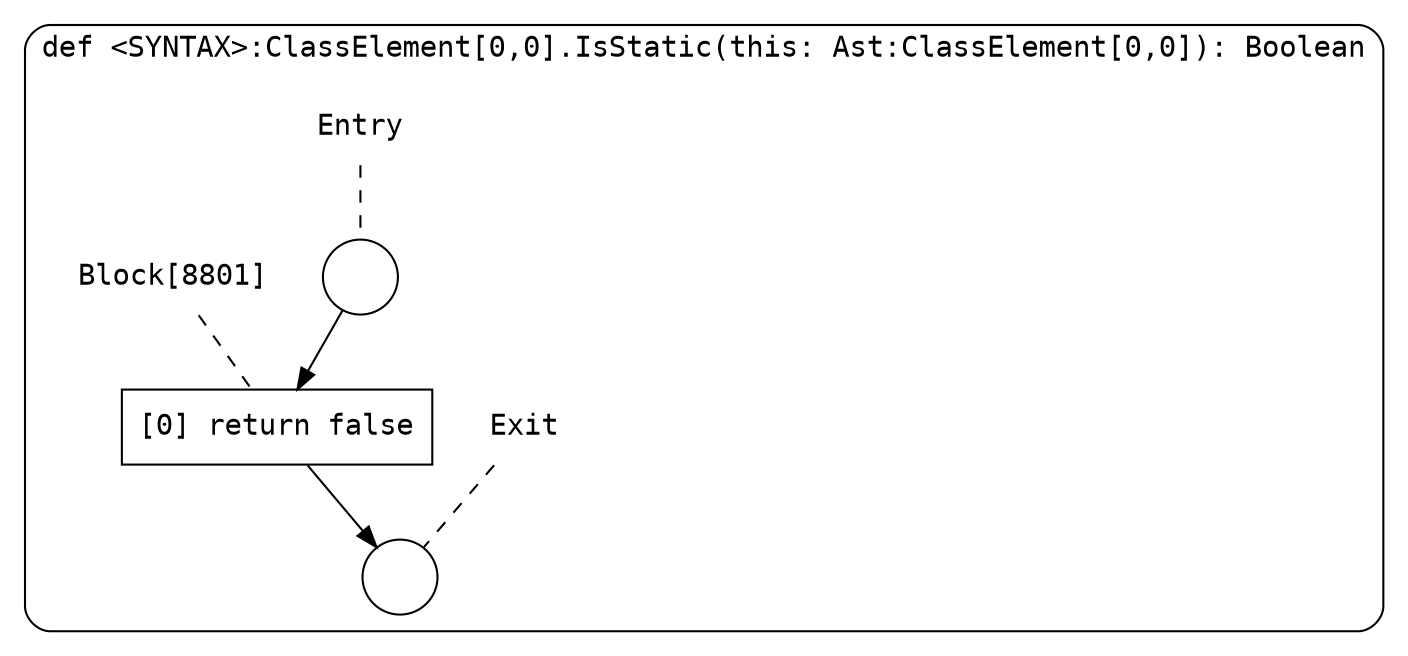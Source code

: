 digraph {
  graph [fontname = "Consolas"]
  node [fontname = "Consolas"]
  edge [fontname = "Consolas"]
  subgraph cluster1625 {
    label = "def <SYNTAX>:ClassElement[0,0].IsStatic(this: Ast:ClassElement[0,0]): Boolean"
    style = rounded
    cluster1625_entry_name [shape=none, label=<<font color="black">Entry</font>>]
    cluster1625_entry_name -> cluster1625_entry [arrowhead=none, color="black", style=dashed]
    cluster1625_entry [shape=circle label=" " color="black" fillcolor="white" style=filled]
    cluster1625_entry -> node8801 [color="black"]
    cluster1625_exit_name [shape=none, label=<<font color="black">Exit</font>>]
    cluster1625_exit_name -> cluster1625_exit [arrowhead=none, color="black", style=dashed]
    cluster1625_exit [shape=circle label=" " color="black" fillcolor="white" style=filled]
    node8801_name [shape=none, label=<<font color="black">Block[8801]</font>>]
    node8801_name -> node8801 [arrowhead=none, color="black", style=dashed]
    node8801 [shape=box, label=<<font color="black">[0] return false<BR ALIGN="LEFT"/></font>> color="black" fillcolor="white", style=filled]
    node8801 -> cluster1625_exit [color="black"]
  }
}
